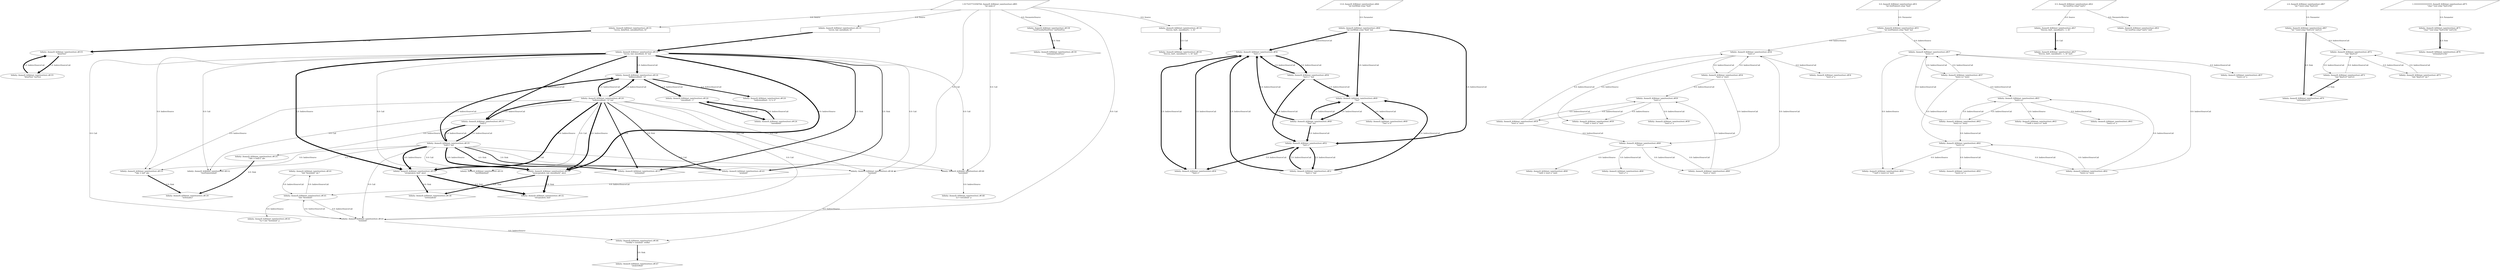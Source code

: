 digraph TaintDot {
	nodesep = 1.5
	ranksep = 1.5
	"Infinity: /home/D_K/BA/net_taint/test/test.c#141 
\"(int *)test(buf)\" int *" -> "Infinity: /home/D_K/BA/net_taint/test/test.c#141 
\"(int *)test(buf)\"" [label = "0.0: IndirectSourceCall", penwidth = 1.0]
	"1.9175257731958764: /home/D_K/BA/net_taint/test/test.c#85 
\"int main ()\"" [shape = parallelogram]
	"Infinity: /home/D_K/BA/net_taint/test/test.c#56 
\"buf++\"" -> "Infinity: /home/D_K/BA/net_taint/test/test.c#56 
\"*buf++\"" [label = "5.0: IndirectSourceCall", penwidth = 6.0]
	"Infinity: /home/D_K/BA/net_taint/test/test.c#138 
\"strlen(abcd)\"" [shape = diamond]
	"Infinity: /home/D_K/BA/net_taint/test/test.c#39 
\"* buf1 = test1.x\" buf1"
	"Infinity: /home/D_K/BA/net_taint/test/test.c#141 
\"test(buf)\"" -> "Infinity: /home/D_K/BA/net_taint/test/test.c#146 
\"*retBuf = test(buf)\" retBuf" [label = "0.0: IndirectSource", penwidth = 1.0]
	"1.9175257731958764: /home/D_K/BA/net_taint/test/test.c#85 
\"int main ()\"" -> "Infinity: /home/D_K/BA/net_taint/test/test.c#141 
\"test(buf)\"" [label = "0.0: Call", penwidth = 1.0]
	"Infinity: /home/D_K/BA/net_taint/test/test.c#52 
\"buf++\" buf" -> "Infinity: /home/D_K/BA/net_taint/test/test.c#52 
\"buf++\"" [label = "5.0: IndirectSourceCall", penwidth = 6.0]
	"Infinity: /home/D_K/BA/net_taint/test/test.c#141 
\"(int *)test(buf)\" int *"
	"Infinity: /home/D_K/BA/net_taint/test/test.c#124 
\"buf[sizeof(buf) - 1]\"" -> "Infinity: /home/D_K/BA/net_taint/test/test.c#124 
\"buf[sizeof(buf) - 1] != 0\"" [label = "4.0: IndirectSourceCall", penwidth = 5.0]
	"Infinity: /home/D_K/BA/net_taint/test/test.c#124 
\"buf[sizeof(buf) - 1]\" buf" -> "Infinity: /home/D_K/BA/net_taint/test/test.c#124 
\"buf[sizeof(buf) - 1]\"" [label = "5.0: IndirectSourceCall", penwidth = 6.0]
	"Infinity: /home/D_K/BA/net_taint/test/test.c#141 
\"*p = (int *)test(buf)\" p"
	"Infinity: /home/D_K/BA/net_taint/test/test.c#31 
\"int testPointers (char *buf)\" buf" -> "Infinity: /home/D_K/BA/net_taint/test/test.c#34 
\"test1.x\"" [label = "0.0: IndirectSource", penwidth = 1.0]
	"Infinity: /home/D_K/BA/net_taint/test/test.c#148 
\"test2(buf)\""
	"Infinity: /home/D_K/BA/net_taint/test/test.c#150 
\"testWhile(buf)\"" [shape = plain]
	"Infinity: /home/D_K/BA/net_taint/test/test.c#124 
\"buf[sizeof(buf) - 1]\" buf" -> "Infinity: /home/D_K/BA/net_taint/test/test.c#152 
\"testPointers(buf)\"" [label = "0.0: Call", penwidth = 1.0]
	"Infinity: /home/D_K/BA/net_taint/test/test.c#37 
\"test2->x\" test2" -> "Infinity: /home/D_K/BA/net_taint/test/test.c#37 
\"test2->x\"" [label = "0.0: IndirectSourceCall", penwidth = 1.0]
	"Infinity: /home/D_K/BA/net_taint/test/test.c#124 
\"buf[sizeof(buf) - 1]\"" -> "Infinity: /home/D_K/BA/net_taint/test/test.c#124 
\"buf[sizeof(buf) - 1]\" buf" [label = "5.0: IndirectSourceCall", penwidth = 6.0]
	"Infinity: /home/D_K/BA/net_taint/test/test.c#37 
\"test2->x\" x"
	"Infinity: /home/D_K/BA/net_taint/test/test.c#148 
\"test2(buf)\"" -> "Infinity: /home/D_K/BA/net_taint/test/test.c#148 
\"p = test2(buf)\" p" [label = "0.0: IndirectSource", penwidth = 1.0]
	"Infinity: /home/D_K/BA/net_taint/test/test.c#34 
\"test1.x\" test1" -> "Infinity: /home/D_K/BA/net_taint/test/test.c#34 
\"test1.x\"" [label = "0.0: IndirectSourceCall", penwidth = 1.0]
	"Infinity: /home/D_K/BA/net_taint/test/test.c#40 
\"test1.z\" test1" -> "Infinity: /home/D_K/BA/net_taint/test/test.c#34 
\"test1.x\"" [label = "0.0: IndirectSourceCall", penwidth = 1.0]
	"Infinity: /home/D_K/BA/net_taint/test/test.c#40 
\"test1.z\"" -> "Infinity: /home/D_K/BA/net_taint/test/test.c#40 
\"test1.z\" z" [label = "0.0: IndirectSourceCall", penwidth = 1.0]
	"Infinity: /home/D_K/BA/net_taint/test/test.c#132 
\"strcpy(abcd, buf)\"" [shape = diamond]
	"Infinity: /home/D_K/BA/net_taint/test/test.c#135 
\"buf[1]\" buf" -> "Infinity: /home/D_K/BA/net_taint/test/test.c#148 
\"test2(buf)\"" [label = "0.0: Call", penwidth = 1.0]
	"Infinity: /home/D_K/BA/net_taint/test/test.c#27 
\"frecv(s, buf1, sizeof(buf1) - 1, 0)\"" -> "Infinity: /home/D_K/BA/net_taint/test/test.c#27 
\"frecv(s, buf1, sizeof(buf1) - 1, 0)\" buf1" [label = "5.0: Call", penwidth = 6.0]
	"Infinity: /home/D_K/BA/net_taint/test/test.c#146 
\"test(buf)\"" [shape = plain]
	"Infinity: /home/D_K/BA/net_taint/test/test.c#52 
\"buf++\" buf" -> "Infinity: /home/D_K/BA/net_taint/test/test.c#49 
\"*buf\"" [label = "5.0: IndirectSourceCall", penwidth = 6.0]
	"Infinity: /home/D_K/BA/net_taint/test/test.c#34 
\"test1.x\" test1"
	"0.5: /home/D_K/BA/net_taint/test/test.c#22 
\"int testProc (char* buf1)\"" [shape = parallelogram]
	"Infinity: /home/D_K/BA/net_taint/test/test.c#37 
\"test2->x\"" -> "Infinity: /home/D_K/BA/net_taint/test/test.c#42 
\"* buf3 = test2->x\" buf3" [label = "0.0: IndirectSource", penwidth = 1.0]
	"Infinity: /home/D_K/BA/net_taint/test/test.c#67 
\"int * test2 (char *buf123)\" buf123" -> "Infinity: /home/D_K/BA/net_taint/test/test.c#70 
\"strlen(buf123)\"" [label = "4.0: Sink", penwidth = 5.0]
	"Infinity: /home/D_K/BA/net_taint/test/test.c#52 
\"buf++\"" -> "Infinity: /home/D_K/BA/net_taint/test/test.c#52 
\"buf++\" buf" [label = "5.0: IndirectSourceCall", penwidth = 6.0]
	"Infinity: /home/D_K/BA/net_taint/test/test.c#155 
\"recv(s, &bufTest, sizeof(bufTest), 0)\"" [shape = house]
	"Infinity: /home/D_K/BA/net_taint/test/test.c#39 
\"test1.x\" test1" -> "Infinity: /home/D_K/BA/net_taint/test/test.c#34 
\"test1.x\"" [label = "0.0: IndirectSourceCall", penwidth = 1.0]
	"Infinity: /home/D_K/BA/net_taint/test/test.c#52 
\"buf++\" buf"
	"Infinity: /home/D_K/BA/net_taint/test/test.c#39 
\"test1.x\"" -> "Infinity: /home/D_K/BA/net_taint/test/test.c#39 
\"test1.x\" x" [label = "0.0: IndirectSourceCall", penwidth = 1.0]
	"Infinity: /home/D_K/BA/net_taint/test/test.c#158 
\"testProc(bufTestProc)\" bufTestProc" -> "Infinity: /home/D_K/BA/net_taint/test/test.c#159 
\"strlen(bufTestProc)\"" [label = "4.0: Sink", penwidth = 5.0]
	"1.9175257731958764: /home/D_K/BA/net_taint/test/test.c#85 
\"int main ()\"" -> "Infinity: /home/D_K/BA/net_taint/test/test.c#119 
\"recv(s, buf, sizeof(buf), 0)\"" [label = "0.0: Source", penwidth = 1.0]
	"Infinity: /home/D_K/BA/net_taint/test/test.c#46 
\"int testWhile (char *buf)\" buf"
	"Infinity: /home/D_K/BA/net_taint/test/test.c#46 
\"int testWhile (char *buf)\" buf" -> "Infinity: /home/D_K/BA/net_taint/test/test.c#52 
\"buf++\"" [label = "5.0: IndirectSourceCall", penwidth = 6.0]
	"Infinity: /home/D_K/BA/net_taint/test/test.c#141 
\"(int *)test(buf)\"" -> "Infinity: /home/D_K/BA/net_taint/test/test.c#141 
\"*p = (int *)test(buf)\" p" [label = "0.0: IndirectSource", penwidth = 1.0]
	"Infinity: /home/D_K/BA/net_taint/test/test.c#135 
\"buf[1]\"" -> "Infinity: /home/D_K/BA/net_taint/test/test.c#135 
\"buf[1]\" buf" [label = "5.0: IndirectSourceCall", penwidth = 6.0]
	"1.3333333333333333: /home/D_K/BA/net_taint/test/test.c#75 
\"char * test (char *buf1234)\"" -> "Infinity: /home/D_K/BA/net_taint/test/test.c#75 
\"char * test (char *buf1234)\" buf1234" [label = "0.0: Parameter", penwidth = 1.0]
	"Infinity: /home/D_K/BA/net_taint/test/test.c#116 
\"frecv(s, buf1, sizeof(buf1) - 1, 0)\"" -> "Infinity: /home/D_K/BA/net_taint/test/test.c#116 
\"frecv(s, buf1, sizeof(buf1) - 1, 0)\" buf1" [label = "5.0: Call", penwidth = 6.0]
	"0.0: /home/D_K/BA/net_taint/test/test.c#31 
\"int testPointers (char *buf)\"" -> "Infinity: /home/D_K/BA/net_taint/test/test.c#31 
\"int testPointers (char *buf)\" buf" [label = "0.0: Parameter", penwidth = 1.0]
	"Infinity: /home/D_K/BA/net_taint/test/test.c#31 
\"int testPointers (char *buf)\" buf"
	"Infinity: /home/D_K/BA/net_taint/test/test.c#37 
\"test2->x\" test2" -> "Infinity: /home/D_K/BA/net_taint/test/test.c#42 
\"test2->x\"" [label = "0.0: IndirectSourceCall", penwidth = 1.0]
	"Infinity: /home/D_K/BA/net_taint/test/test.c#37 
\"test2->x\""
	"Infinity: /home/D_K/BA/net_taint/test/test.c#40 
\"test1.z\" z"
	"Infinity: /home/D_K/BA/net_taint/test/test.c#39 
\"test1.x\"" -> "Infinity: /home/D_K/BA/net_taint/test/test.c#39 
\"test1.x\" test1" [label = "0.0: IndirectSourceCall", penwidth = 1.0]
	"Infinity: /home/D_K/BA/net_taint/test/test.c#135 
\"buf[1]\""
	"Infinity: /home/D_K/BA/net_taint/test/test.c#56 
\"*buf++\"" -> "Infinity: /home/D_K/BA/net_taint/test/test.c#56 
\"buf++\"" [label = "5.0: IndirectSourceCall", penwidth = 6.0]
	"Infinity: /home/D_K/BA/net_taint/test/test.c#119 
\"recv(s, buf, sizeof(buf), 0)\" buf" -> "Infinity: /home/D_K/BA/net_taint/test/test.c#132 
\"strcpy(abcd, buf)\" abcd" [label = "6.0: IndirectSource", penwidth = 7.0]
	"Infinity: /home/D_K/BA/net_taint/test/test.c#75 
\"char * test (char *buf1234)\" buf1234"
	"0.5: /home/D_K/BA/net_taint/test/test.c#22 
\"int testProc (char* buf1)\"" -> "Infinity: /home/D_K/BA/net_taint/test/test.c#27 
\"frecv(s, buf1, sizeof(buf1) - 1, 0)\"" [label = "0.0: Source", penwidth = 1.0]
	"0.5: /home/D_K/BA/net_taint/test/test.c#22 
\"int testProc (char* buf1)\"" -> "Infinity: /home/D_K/BA/net_taint/test/test.c#22 
\"int testProc (char* buf1)\" buf1" [label = "0.0: ParameterReverse", penwidth = 1.0]
	"1.9175257731958764: /home/D_K/BA/net_taint/test/test.c#85 
\"int main ()\"" -> "Infinity: /home/D_K/BA/net_taint/test/test.c#146 
\"test(buf)\"" [label = "0.0: Call", penwidth = 1.0]
	"Infinity: /home/D_K/BA/net_taint/test/test.c#39 
\"test1.x\" test1"
	"Infinity: /home/D_K/BA/net_taint/test/test.c#40 
\"test1.z\""
	"0.0: /home/D_K/BA/net_taint/test/test.c#31 
\"int testPointers (char *buf)\"" [shape = parallelogram]
	"13.0: /home/D_K/BA/net_taint/test/test.c#46 
\"int testWhile (char *buf)\"" [shape = parallelogram]
	"Infinity: /home/D_K/BA/net_taint/test/test.c#72 
\"(int *)buf123\""
	"Infinity: /home/D_K/BA/net_taint/test/test.c#148 
\"p = test2(buf)\" p"
	"Infinity: /home/D_K/BA/net_taint/test/test.c#42 
\"test2->x\" test2"
	"Infinity: /home/D_K/BA/net_taint/test/test.c#43 
\"test2->z\""
	"Infinity: /home/D_K/BA/net_taint/test/test.c#146 
\"*retBuf = test(buf)\" retBuf" -> "Infinity: /home/D_K/BA/net_taint/test/test.c#147 
\"atoi(retBuf)\"" [label = "3.0: Sink", penwidth = 4.0]
	"Infinity: /home/D_K/BA/net_taint/test/test.c#119 
\"recv(s, buf, sizeof(buf), 0)\" buf" -> "Infinity: /home/D_K/BA/net_taint/test/test.c#152 
\"testPointers(buf)\"" [label = "0.0: Call", penwidth = 1.0]
	"Infinity: /home/D_K/BA/net_taint/test/test.c#124 
\"buf[sizeof(buf) - 1]\" buf" -> "Infinity: /home/D_K/BA/net_taint/test/test.c#148 
\"test2(buf)\"" [label = "0.0: Call", penwidth = 1.0]
	"Infinity: /home/D_K/BA/net_taint/test/test.c#124 
\"sizeof(buf)\"" -> "Infinity: /home/D_K/BA/net_taint/test/test.c#124 
\"sizeof(buf) - 1\"" [label = "5.0: IndirectSourceCall", penwidth = 6.0]
	"Infinity: /home/D_K/BA/net_taint/test/test.c#40 
\"* buf2 = test1.z\" buf2"
	"Infinity: /home/D_K/BA/net_taint/test/test.c#27 
\"frecv(s, buf1, sizeof(buf1) - 1, 0)\"" [shape = house]
	"Infinity: /home/D_K/BA/net_taint/test/test.c#43 
\"test2->z\"" -> "Infinity: /home/D_K/BA/net_taint/test/test.c#43 
\"* buf4 = test2->z\" buf4" [label = "0.0: IndirectSource", penwidth = 1.0]
	"Infinity: /home/D_K/BA/net_taint/test/test.c#135 
\"buf[1]\" buf" -> "Infinity: /home/D_K/BA/net_taint/test/test.c#137 
\"strlen(buf)\"" [label = "4.0: Sink", penwidth = 5.0]
	"Infinity: /home/D_K/BA/net_taint/test/test.c#130 
\"memcpy(abcd, buf, sizeof(buf))\" abcd" -> "Infinity: /home/D_K/BA/net_taint/test/test.c#138 
\"strlen(abcd)\"" [label = "4.0: Sink", penwidth = 5.0]
	"Infinity: /home/D_K/BA/net_taint/test/test.c#119 
\"recv(s, buf, sizeof(buf), 0)\" buf" -> "Infinity: /home/D_K/BA/net_taint/test/test.c#133 
\"*abc = buf\" abc" [label = "0.0: IndirectSource", penwidth = 1.0]
	"Infinity: /home/D_K/BA/net_taint/test/test.c#119 
\"recv(s, buf, sizeof(buf), 0)\" buf" -> "Infinity: /home/D_K/BA/net_taint/test/test.c#150 
\"testWhile(buf)\"" [label = "0.0: Call", penwidth = 1.0]
	"Infinity: /home/D_K/BA/net_taint/test/test.c#56 
\"buf++\" buf" -> "Infinity: /home/D_K/BA/net_taint/test/test.c#49 
\"*buf\"" [label = "5.0: IndirectSourceCall", penwidth = 6.0]
	"Infinity: /home/D_K/BA/net_taint/test/test.c#42 
\"test2->x\"" -> "Infinity: /home/D_K/BA/net_taint/test/test.c#42 
\"test2->x\" x" [label = "0.0: IndirectSourceCall", penwidth = 1.0]
	"Infinity: /home/D_K/BA/net_taint/test/test.c#34 
\"test1.x\"" -> "Infinity: /home/D_K/BA/net_taint/test/test.c#34 
\"test1.x\" x" [label = "0.0: IndirectSourceCall", penwidth = 1.0]
	"Infinity: /home/D_K/BA/net_taint/test/test.c#119 
\"recv(s, buf, sizeof(buf), 0)\" buf" -> "Infinity: /home/D_K/BA/net_taint/test/test.c#146 
\"test(buf)\"" [label = "0.0: Call", penwidth = 1.0]
	"Infinity: /home/D_K/BA/net_taint/test/test.c#72 
\"(int *)buf123\" buf123"
	"Infinity: /home/D_K/BA/net_taint/test/test.c#34 
\"test1.x\" x"
	"Infinity: /home/D_K/BA/net_taint/test/test.c#56 
\"buf++\""
	"Infinity: /home/D_K/BA/net_taint/test/test.c#124 
\"buf[sizeof(buf) - 1]\" buf" -> "Infinity: /home/D_K/BA/net_taint/test/test.c#150 
\"testWhile(buf)\"" [label = "0.0: Call", penwidth = 1.0]
	"Infinity: /home/D_K/BA/net_taint/test/test.c#135 
\"buf[1]\" buf" -> "Infinity: /home/D_K/BA/net_taint/test/test.c#150 
\"testWhile(buf)\"" [label = "0.0: Call", penwidth = 1.0]
	"Infinity: /home/D_K/BA/net_taint/test/test.c#49 
\"*buf\"" -> "Infinity: /home/D_K/BA/net_taint/test/test.c#49 
\"*buf\" buf" [label = "5.0: IndirectSourceCall", penwidth = 6.0]
	"Infinity: /home/D_K/BA/net_taint/test/test.c#135 
\"buf[1]\" buf" -> "Infinity: /home/D_K/BA/net_taint/test/test.c#133 
\"*abc = buf\" abc" [label = "0.0: IndirectSource", penwidth = 1.0]
	"Infinity: /home/D_K/BA/net_taint/test/test.c#155 
\"&bufTest\"" -> "Infinity: /home/D_K/BA/net_taint/test/test.c#155 
\"&bufTest\" bufTest" [label = "5.0: IndirectSourceCall", penwidth = 6.0]
	"2.0: /home/D_K/BA/net_taint/test/test.c#67 
\"int * test2 (char *buf123)\"" -> "Infinity: /home/D_K/BA/net_taint/test/test.c#67 
\"int * test2 (char *buf123)\" buf123" [label = "0.0: Parameter", penwidth = 1.0]
	"Infinity: /home/D_K/BA/net_taint/test/test.c#39 
\"test1.x\" test1" -> "Infinity: /home/D_K/BA/net_taint/test/test.c#40 
\"test1.z\"" [label = "0.0: IndirectSourceCall", penwidth = 1.0]
	"Infinity: /home/D_K/BA/net_taint/test/test.c#133 
\"*abc = buf\" abc" -> "Infinity: /home/D_K/BA/net_taint/test/test.c#139 
\"strlen(abc)\"" [label = "4.0: Sink", penwidth = 5.0]
	"Infinity: /home/D_K/BA/net_taint/test/test.c#137 
\"strlen(buf)\"" [shape = diamond]
	"Infinity: /home/D_K/BA/net_taint/test/test.c#119 
\"recv(s, buf, sizeof(buf), 0)\"" -> "Infinity: /home/D_K/BA/net_taint/test/test.c#119 
\"recv(s, buf, sizeof(buf), 0)\" buf" [label = "5.0: Call", penwidth = 6.0]
	"Infinity: /home/D_K/BA/net_taint/test/test.c#139 
\"strlen(abc)\"" [shape = diamond]
	"Infinity: /home/D_K/BA/net_taint/test/test.c#72 
\"(int *)buf123\"" -> "Infinity: /home/D_K/BA/net_taint/test/test.c#72 
\"(int *)buf123\" int *" [label = "0.0: IndirectSourceCall", penwidth = 1.0]
	"Infinity: /home/D_K/BA/net_taint/test/test.c#40 
\"test1.z\" test1" -> "Infinity: /home/D_K/BA/net_taint/test/test.c#40 
\"test1.z\"" [label = "0.0: IndirectSourceCall", penwidth = 1.0]
	"Infinity: /home/D_K/BA/net_taint/test/test.c#132 
\"strcpy(abcd, buf)\" abcd" -> "Infinity: /home/D_K/BA/net_taint/test/test.c#132 
\"strcpy(abcd, buf)\"" [label = "6.0: Sink", penwidth = 7.0]
	"Infinity: /home/D_K/BA/net_taint/test/test.c#43 
\"test2->z\"" -> "Infinity: /home/D_K/BA/net_taint/test/test.c#43 
\"test2->z\" test2" [label = "0.0: IndirectSourceCall", penwidth = 1.0]
	"Infinity: /home/D_K/BA/net_taint/test/test.c#119 
\"recv(s, buf, sizeof(buf), 0)\" buf" -> "Infinity: /home/D_K/BA/net_taint/test/test.c#124 
\"buf[sizeof(buf) - 1]\"" [label = "5.0: IndirectSourceCall", penwidth = 6.0]
	"Infinity: /home/D_K/BA/net_taint/test/test.c#119 
\"recv(s, buf, sizeof(buf), 0)\" buf" -> "Infinity: /home/D_K/BA/net_taint/test/test.c#137 
\"strlen(buf)\"" [label = "4.0: Sink", penwidth = 5.0]
	"Infinity: /home/D_K/BA/net_taint/test/test.c#42 
\"test2->x\"" -> "Infinity: /home/D_K/BA/net_taint/test/test.c#42 
\"* buf3 = test2->x\" buf3" [label = "0.0: IndirectSource", penwidth = 1.0]
	"Infinity: /home/D_K/BA/net_taint/test/test.c#146 
\"test(buf)\"" -> "Infinity: /home/D_K/BA/net_taint/test/test.c#146 
\"*retBuf = test(buf)\" retBuf" [label = "0.0: IndirectSource", penwidth = 1.0]
	"Infinity: /home/D_K/BA/net_taint/test/test.c#75 
\"char * test (char *buf1234)\" buf1234" -> "Infinity: /home/D_K/BA/net_taint/test/test.c#78 
\"strlen(buf1234)\"" [label = "4.0: Sink", penwidth = 5.0]
	"1.3333333333333333: /home/D_K/BA/net_taint/test/test.c#75 
\"char * test (char *buf1234)\"" [shape = parallelogram]
	"Infinity: /home/D_K/BA/net_taint/test/test.c#116 
\"frecv(s, buf1, sizeof(buf1) - 1, 0)\" buf1"
	"Infinity: /home/D_K/BA/net_taint/test/test.c#52 
\"buf++\"" -> "Infinity: /home/D_K/BA/net_taint/test/test.c#56 
\"*buf++\"" [label = "5.0: IndirectSourceCall", penwidth = 6.0]
	"Infinity: /home/D_K/BA/net_taint/test/test.c#40 
\"test1.z\" test1"
	"Infinity: /home/D_K/BA/net_taint/test/test.c#135 
\"buf[1]\" buf" -> "Infinity: /home/D_K/BA/net_taint/test/test.c#152 
\"testPointers(buf)\"" [label = "0.0: Call", penwidth = 1.0]
	"Infinity: /home/D_K/BA/net_taint/test/test.c#135 
\"buf[1]\" buf" -> "Infinity: /home/D_K/BA/net_taint/test/test.c#124 
\"buf[sizeof(buf) - 1]\"" [label = "5.0: IndirectSourceCall", penwidth = 6.0]
	"Infinity: /home/D_K/BA/net_taint/test/test.c#56 
\"*buf++\""
	"Infinity: /home/D_K/BA/net_taint/test/test.c#49 
\"*buf != 0\""
	"Infinity: /home/D_K/BA/net_taint/test/test.c#124 
\"buf[sizeof(buf) - 1]\" buf" -> "Infinity: /home/D_K/BA/net_taint/test/test.c#146 
\"test(buf)\"" [label = "0.0: Call", penwidth = 1.0]
	"Infinity: /home/D_K/BA/net_taint/test/test.c#49 
\"*buf\" buf" -> "Infinity: /home/D_K/BA/net_taint/test/test.c#56 
\"buf++\"" [label = "5.0: IndirectSourceCall", penwidth = 6.0]
	"Infinity: /home/D_K/BA/net_taint/test/test.c#37 
\"test2->x\"" -> "Infinity: /home/D_K/BA/net_taint/test/test.c#37 
\"test2->x\" test2" [label = "0.0: IndirectSourceCall", penwidth = 1.0]
	"1.9175257731958764: /home/D_K/BA/net_taint/test/test.c#85 
\"int main ()\"" -> "Infinity: /home/D_K/BA/net_taint/test/test.c#148 
\"test2(buf)\"" [label = "0.0: Call", penwidth = 1.0]
	"1.9175257731958764: /home/D_K/BA/net_taint/test/test.c#85 
\"int main ()\"" -> "Infinity: /home/D_K/BA/net_taint/test/test.c#158 
\"testProc(bufTestProc)\" bufTestProc" [label = "0.0: ParameterSource", penwidth = 1.0]
	"Infinity: /home/D_K/BA/net_taint/test/test.c#49 
\"*buf\" buf" -> "Infinity: /home/D_K/BA/net_taint/test/test.c#52 
\"buf++\"" [label = "5.0: IndirectSourceCall", penwidth = 6.0]
	"Infinity: /home/D_K/BA/net_taint/test/test.c#52 
\"buf++\""
	"Infinity: /home/D_K/BA/net_taint/test/test.c#22 
\"int testProc (char* buf1)\" buf1"
	"Infinity: /home/D_K/BA/net_taint/test/test.c#132 
\"strcpy(abcd, buf)\" abcd" -> "Infinity: /home/D_K/BA/net_taint/test/test.c#138 
\"strlen(abcd)\"" [label = "4.0: Sink", penwidth = 5.0]
	"Infinity: /home/D_K/BA/net_taint/test/test.c#56 
\"buf++\" buf"
	"1.9175257731958764: /home/D_K/BA/net_taint/test/test.c#85 
\"int main ()\"" -> "Infinity: /home/D_K/BA/net_taint/test/test.c#116 
\"frecv(s, buf1, sizeof(buf1) - 1, 0)\"" [label = "0.0: Source", penwidth = 1.0]
	"Infinity: /home/D_K/BA/net_taint/test/test.c#124 
\"buf[sizeof(buf) - 1]\"" -> "Infinity: /home/D_K/BA/net_taint/test/test.c#124 
\"sizeof(buf) - 1\"" [label = "5.0: IndirectSourceCall", penwidth = 6.0]
	"Infinity: /home/D_K/BA/net_taint/test/test.c#43 
\"test2->z\" test2"
	"Infinity: /home/D_K/BA/net_taint/test/test.c#141 
\"(int *)test(buf)\"" -> "Infinity: /home/D_K/BA/net_taint/test/test.c#141 
\"(int *)test(buf)\" int *" [label = "0.0: IndirectSourceCall", penwidth = 1.0]
	"Infinity: /home/D_K/BA/net_taint/test/test.c#146 
\"*retBuf = test(buf)\" retBuf"
	"Infinity: /home/D_K/BA/net_taint/test/test.c#148 
\"test2(buf)\"" [shape = plain]
	"Infinity: /home/D_K/BA/net_taint/test/test.c#56 
\"buf++\"" -> "Infinity: /home/D_K/BA/net_taint/test/test.c#56 
\"buf++\" buf" [label = "5.0: IndirectSourceCall", penwidth = 6.0]
	"Infinity: /home/D_K/BA/net_taint/test/test.c#39 
\"test1.x\"" -> "Infinity: /home/D_K/BA/net_taint/test/test.c#39 
\"* buf1 = test1.x\" buf1" [label = "0.0: IndirectSource", penwidth = 1.0]
	"Infinity: /home/D_K/BA/net_taint/test/test.c#40 
\"test1.z\"" -> "Infinity: /home/D_K/BA/net_taint/test/test.c#40 
\"test1.z\" test1" [label = "0.0: IndirectSourceCall", penwidth = 1.0]
	"Infinity: /home/D_K/BA/net_taint/test/test.c#135 
\"*abc = buf[1]\" abc"
	"Infinity: /home/D_K/BA/net_taint/test/test.c#124 
\"sizeof(buf)\""
	"Infinity: /home/D_K/BA/net_taint/test/test.c#78 
\"strlen(buf1234)\"" [shape = diamond]
	"Infinity: /home/D_K/BA/net_taint/test/test.c#37 
\"test2->x\" test2" -> "Infinity: /home/D_K/BA/net_taint/test/test.c#43 
\"test2->z\"" [label = "0.0: IndirectSourceCall", penwidth = 1.0]
	"Infinity: /home/D_K/BA/net_taint/test/test.c#119 
\"recv(s, buf, sizeof(buf), 0)\" buf" -> "Infinity: /home/D_K/BA/net_taint/test/test.c#141 
\"test(buf)\"" [label = "0.0: Call", penwidth = 1.0]
	"Infinity: /home/D_K/BA/net_taint/test/test.c#34 
\"test1.x\" test1" -> "Infinity: /home/D_K/BA/net_taint/test/test.c#40 
\"test1.z\"" [label = "0.0: IndirectSourceCall", penwidth = 1.0]
	"2.0: /home/D_K/BA/net_taint/test/test.c#67 
\"int * test2 (char *buf123)\"" [shape = parallelogram]
	"Infinity: /home/D_K/BA/net_taint/test/test.c#119 
\"recv(s, buf, sizeof(buf), 0)\" buf"
	"Infinity: /home/D_K/BA/net_taint/test/test.c#43 
\"test2->z\"" -> "Infinity: /home/D_K/BA/net_taint/test/test.c#43 
\"test2->z\" z" [label = "0.0: IndirectSourceCall", penwidth = 1.0]
	"Infinity: /home/D_K/BA/net_taint/test/test.c#119 
\"recv(s, buf, sizeof(buf), 0)\" buf" -> "Infinity: /home/D_K/BA/net_taint/test/test.c#143 
\"atoi(buf)\"" [label = "3.0: Sink", penwidth = 4.0]
	"Infinity: /home/D_K/BA/net_taint/test/test.c#135 
\"buf[1]\" buf" -> "Infinity: /home/D_K/BA/net_taint/test/test.c#130 
\"memcpy(abcd, buf, sizeof(buf))\" abcd" [label = "6.0: IndirectSource", penwidth = 7.0]
	"Infinity: /home/D_K/BA/net_taint/test/test.c#42 
\"test2->x\""
	"Infinity: /home/D_K/BA/net_taint/test/test.c#39 
\"test1.x\" x"
	"Infinity: /home/D_K/BA/net_taint/test/test.c#152 
\"testPointers(buf)\"" [shape = plain]
	"Infinity: /home/D_K/BA/net_taint/test/test.c#141 
\"(int *)test(buf)\"" -> "Infinity: /home/D_K/BA/net_taint/test/test.c#141 
\"test(buf)\"" [label = "0.0: IndirectSourceCall", penwidth = 1.0]
	"Infinity: /home/D_K/BA/net_taint/test/test.c#130 
\"memcpy(abcd, buf, sizeof(buf))\" abcd"
	"Infinity: /home/D_K/BA/net_taint/test/test.c#124 
\"buf[sizeof(buf) - 1] != 0\""
	"Infinity: /home/D_K/BA/net_taint/test/test.c#135 
\"buf[1]\" buf" -> "Infinity: /home/D_K/BA/net_taint/test/test.c#146 
\"test(buf)\"" [label = "0.0: Call", penwidth = 1.0]
	"Infinity: /home/D_K/BA/net_taint/test/test.c#124 
\"buf[sizeof(buf) - 1]\" buf" -> "Infinity: /home/D_K/BA/net_taint/test/test.c#137 
\"strlen(buf)\"" [label = "4.0: Sink", penwidth = 5.0]
	"Infinity: /home/D_K/BA/net_taint/test/test.c#72 
\"(int *)buf123\" buf123" -> "Infinity: /home/D_K/BA/net_taint/test/test.c#72 
\"(int *)buf123\"" [label = "0.0: IndirectSourceCall", penwidth = 1.0]
	"Infinity: /home/D_K/BA/net_taint/test/test.c#141 
\"test(buf)\""
	"Infinity: /home/D_K/BA/net_taint/test/test.c#67 
\"int * test2 (char *buf123)\" buf123" -> "Infinity: /home/D_K/BA/net_taint/test/test.c#72 
\"(int *)buf123\"" [label = "0.0: IndirectSourceCall", penwidth = 1.0]
	"Infinity: /home/D_K/BA/net_taint/test/test.c#34 
\"test1.x\""
	"Infinity: /home/D_K/BA/net_taint/test/test.c#72 
\"(int *)buf123\"" -> "Infinity: /home/D_K/BA/net_taint/test/test.c#72 
\"(int *)buf123\" buf123" [label = "0.0: IndirectSourceCall", penwidth = 1.0]
	"Infinity: /home/D_K/BA/net_taint/test/test.c#49 
\"*buf\""
	"Infinity: /home/D_K/BA/net_taint/test/test.c#124 
\"buf[sizeof(buf) - 1]\" buf" -> "Infinity: /home/D_K/BA/net_taint/test/test.c#133 
\"*abc = buf\" abc" [label = "0.0: IndirectSource", penwidth = 1.0]
	"Infinity: /home/D_K/BA/net_taint/test/test.c#130 
\"memcpy(abcd, buf, sizeof(buf))\" abcd" -> "Infinity: /home/D_K/BA/net_taint/test/test.c#132 
\"strcpy(abcd, buf)\"" [label = "6.0: Sink", penwidth = 7.0]
	"Infinity: /home/D_K/BA/net_taint/test/test.c#49 
\"*buf\" buf"
	"Infinity: /home/D_K/BA/net_taint/test/test.c#72 
\"(int *)buf123\" buf123" -> "Infinity: /home/D_K/BA/net_taint/test/test.c#70 
\"strlen(buf123)\"" [label = "4.0: Sink", penwidth = 5.0]
	"Infinity: /home/D_K/BA/net_taint/test/test.c#46 
\"int testWhile (char *buf)\" buf" -> "Infinity: /home/D_K/BA/net_taint/test/test.c#56 
\"buf++\"" [label = "5.0: IndirectSourceCall", penwidth = 6.0]
	"Infinity: /home/D_K/BA/net_taint/test/test.c#133 
\"*abc = buf\" abc"
	"Infinity: /home/D_K/BA/net_taint/test/test.c#135 
\"buf[1]\" buf" -> "Infinity: /home/D_K/BA/net_taint/test/test.c#143 
\"atoi(buf)\"" [label = "3.0: Sink", penwidth = 4.0]
	"Infinity: /home/D_K/BA/net_taint/test/test.c#124 
\"buf[sizeof(buf) - 1]\" buf" -> "Infinity: /home/D_K/BA/net_taint/test/test.c#135 
\"buf[1]\"" [label = "5.0: IndirectSourceCall", penwidth = 6.0]
	"Infinity: /home/D_K/BA/net_taint/test/test.c#39 
\"test1.x\""
	"Infinity: /home/D_K/BA/net_taint/test/test.c#52 
\"buf++\" buf" -> "Infinity: /home/D_K/BA/net_taint/test/test.c#56 
\"buf++\"" [label = "5.0: IndirectSourceCall", penwidth = 6.0]
	"Infinity: /home/D_K/BA/net_taint/test/test.c#159 
\"strlen(bufTestProc)\"" [shape = diamond]
	"Infinity: /home/D_K/BA/net_taint/test/test.c#141 
\"test(buf)\"" [shape = plain]
	"Infinity: /home/D_K/BA/net_taint/test/test.c#135 
\"buf[1]\" buf" -> "Infinity: /home/D_K/BA/net_taint/test/test.c#135 
\"buf[1]\"" [label = "5.0: IndirectSourceCall", penwidth = 6.0]
	"Infinity: /home/D_K/BA/net_taint/test/test.c#43 
\"test2->z\" test2" -> "Infinity: /home/D_K/BA/net_taint/test/test.c#43 
\"test2->z\"" [label = "0.0: IndirectSourceCall", penwidth = 1.0]
	"13.0: /home/D_K/BA/net_taint/test/test.c#46 
\"int testWhile (char *buf)\"" -> "Infinity: /home/D_K/BA/net_taint/test/test.c#46 
\"int testWhile (char *buf)\" buf" [label = "0.0: Parameter", penwidth = 1.0]
	"Infinity: /home/D_K/BA/net_taint/test/test.c#37 
\"test2->x\"" -> "Infinity: /home/D_K/BA/net_taint/test/test.c#37 
\"test2->x\" x" [label = "0.0: IndirectSourceCall", penwidth = 1.0]
	"Infinity: /home/D_K/BA/net_taint/test/test.c#124 
\"buf[sizeof(buf) - 1]\" buf"
	"Infinity: /home/D_K/BA/net_taint/test/test.c#155 
\"&bufTest\" bufTest"
	"Infinity: /home/D_K/BA/net_taint/test/test.c#43 
\"test2->z\" z"
	"Infinity: /home/D_K/BA/net_taint/test/test.c#124 
\"buf[sizeof(buf) - 1]\""
	"Infinity: /home/D_K/BA/net_taint/test/test.c#135 
\"*abc = buf[1]\" abc" -> "Infinity: /home/D_K/BA/net_taint/test/test.c#139 
\"strlen(abc)\"" [label = "4.0: Sink", penwidth = 5.0]
	"Infinity: /home/D_K/BA/net_taint/test/test.c#42 
\"test2->x\" test2" -> "Infinity: /home/D_K/BA/net_taint/test/test.c#42 
\"test2->x\"" [label = "0.0: IndirectSourceCall", penwidth = 1.0]
	"Infinity: /home/D_K/BA/net_taint/test/test.c#40 
\"test1.z\"" -> "Infinity: /home/D_K/BA/net_taint/test/test.c#40 
\"* buf2 = test1.z\" buf2" [label = "0.0: IndirectSource", penwidth = 1.0]
	"Infinity: /home/D_K/BA/net_taint/test/test.c#43 
\"test2->z\" test2" -> "Infinity: /home/D_K/BA/net_taint/test/test.c#42 
\"test2->x\"" [label = "0.0: IndirectSourceCall", penwidth = 1.0]
	"Infinity: /home/D_K/BA/net_taint/test/test.c#135 
\"buf[1]\"" -> "Infinity: /home/D_K/BA/net_taint/test/test.c#135 
\"*abc = buf[1]\" abc" [label = "0.0: IndirectSource", penwidth = 1.0]
	"1.9175257731958764: /home/D_K/BA/net_taint/test/test.c#85 
\"int main ()\"" -> "Infinity: /home/D_K/BA/net_taint/test/test.c#155 
\"recv(s, &bufTest, sizeof(bufTest), 0)\"" [label = "0.0: Source", penwidth = 1.0]
	"Infinity: /home/D_K/BA/net_taint/test/test.c#42 
\"test2->x\" x"
	"Infinity: /home/D_K/BA/net_taint/test/test.c#146 
\"test(buf)\"" -> "Infinity: /home/D_K/BA/net_taint/test/test.c#141 
\"(int *)test(buf)\"" [label = "0.0: IndirectSourceCall", penwidth = 1.0]
	"Infinity: /home/D_K/BA/net_taint/test/test.c#143 
\"atoi(buf)\"" [shape = diamond]
	"Infinity: /home/D_K/BA/net_taint/test/test.c#119 
\"recv(s, buf, sizeof(buf), 0)\" buf" -> "Infinity: /home/D_K/BA/net_taint/test/test.c#135 
\"buf[1]\"" [label = "5.0: IndirectSourceCall", penwidth = 6.0]
	"Infinity: /home/D_K/BA/net_taint/test/test.c#124 
\"buf[sizeof(buf) - 1]\" buf" -> "Infinity: /home/D_K/BA/net_taint/test/test.c#141 
\"test(buf)\"" [label = "0.0: Call", penwidth = 1.0]
	"Infinity: /home/D_K/BA/net_taint/test/test.c#72 
\"(int *)buf123\" int *"
	"Infinity: /home/D_K/BA/net_taint/test/test.c#124 
\"sizeof(buf) - 1\"" -> "Infinity: /home/D_K/BA/net_taint/test/test.c#124 
\"sizeof(buf)\"" [label = "5.0: IndirectSourceCall", penwidth = 6.0]
	"Infinity: /home/D_K/BA/net_taint/test/test.c#119 
\"recv(s, buf, sizeof(buf), 0)\"" [shape = house]
	"Infinity: /home/D_K/BA/net_taint/test/test.c#34 
\"test1.x\"" -> "Infinity: /home/D_K/BA/net_taint/test/test.c#34 
\"test1.x\" test1" [label = "0.0: IndirectSourceCall", penwidth = 1.0]
	"Infinity: /home/D_K/BA/net_taint/test/test.c#37 
\"test2->x\" test2"
	"Infinity: /home/D_K/BA/net_taint/test/test.c#72 
\"(int *)buf123\" int *" -> "Infinity: /home/D_K/BA/net_taint/test/test.c#72 
\"(int *)buf123\"" [label = "0.0: IndirectSourceCall", penwidth = 1.0]
	"Infinity: /home/D_K/BA/net_taint/test/test.c#67 
\"int * test2 (char *buf123)\" buf123"
	"Infinity: /home/D_K/BA/net_taint/test/test.c#40 
\"test1.z\" test1" -> "Infinity: /home/D_K/BA/net_taint/test/test.c#39 
\"test1.x\"" [label = "0.0: IndirectSourceCall", penwidth = 1.0]
	"Infinity: /home/D_K/BA/net_taint/test/test.c#43 
\"test2->z\" test2" -> "Infinity: /home/D_K/BA/net_taint/test/test.c#37 
\"test2->x\"" [label = "0.0: IndirectSourceCall", penwidth = 1.0]
	"Infinity: /home/D_K/BA/net_taint/test/test.c#141 
\"test(buf)\"" -> "Infinity: /home/D_K/BA/net_taint/test/test.c#141 
\"(int *)test(buf)\"" [label = "0.0: IndirectSourceCall", penwidth = 1.0]
	"Infinity: /home/D_K/BA/net_taint/test/test.c#155 
\"recv(s, &bufTest, sizeof(bufTest), 0)\"" -> "Infinity: /home/D_K/BA/net_taint/test/test.c#155 
\"&bufTest\"" [label = "5.0: Call", penwidth = 6.0]
	"Infinity: /home/D_K/BA/net_taint/test/test.c#27 
\"frecv(s, buf1, sizeof(buf1) - 1, 0)\" buf1"
	"Infinity: /home/D_K/BA/net_taint/test/test.c#119 
\"recv(s, buf, sizeof(buf), 0)\" buf" -> "Infinity: /home/D_K/BA/net_taint/test/test.c#148 
\"test2(buf)\"" [label = "0.0: Call", penwidth = 1.0]
	"Infinity: /home/D_K/BA/net_taint/test/test.c#155 
\"&bufTest\" bufTest" -> "Infinity: /home/D_K/BA/net_taint/test/test.c#155 
\"&bufTest\"" [label = "5.0: IndirectSourceCall", penwidth = 6.0]
	"Infinity: /home/D_K/BA/net_taint/test/test.c#124 
\"buf[sizeof(buf) - 1]\" buf" -> "Infinity: /home/D_K/BA/net_taint/test/test.c#143 
\"atoi(buf)\"" [label = "3.0: Sink", penwidth = 4.0]
	"Infinity: /home/D_K/BA/net_taint/test/test.c#43 
\"* buf4 = test2->z\" buf4"
	"Infinity: /home/D_K/BA/net_taint/test/test.c#56 
\"buf++\" buf" -> "Infinity: /home/D_K/BA/net_taint/test/test.c#56 
\"buf++\"" [label = "5.0: IndirectSourceCall", penwidth = 6.0]
	"Infinity: /home/D_K/BA/net_taint/test/test.c#124 
\"sizeof(buf) - 1\""
	"Infinity: /home/D_K/BA/net_taint/test/test.c#147 
\"atoi(retBuf)\"" [shape = diamond]
	"Infinity: /home/D_K/BA/net_taint/test/test.c#42 
\"test2->x\"" -> "Infinity: /home/D_K/BA/net_taint/test/test.c#42 
\"test2->x\" test2" [label = "0.0: IndirectSourceCall", penwidth = 1.0]
	"Infinity: /home/D_K/BA/net_taint/test/test.c#155 
\"&bufTest\""
	"Infinity: /home/D_K/BA/net_taint/test/test.c#42 
\"* buf3 = test2->x\" buf3"
	"Infinity: /home/D_K/BA/net_taint/test/test.c#135 
\"buf[1]\" buf"
	"Infinity: /home/D_K/BA/net_taint/test/test.c#116 
\"frecv(s, buf1, sizeof(buf1) - 1, 0)\"" [shape = house]
	"Infinity: /home/D_K/BA/net_taint/test/test.c#158 
\"testProc(bufTestProc)\" bufTestProc"
	"Infinity: /home/D_K/BA/net_taint/test/test.c#34 
\"test1.x\" test1" -> "Infinity: /home/D_K/BA/net_taint/test/test.c#39 
\"test1.x\"" [label = "0.0: IndirectSourceCall", penwidth = 1.0]
	"Infinity: /home/D_K/BA/net_taint/test/test.c#46 
\"int testWhile (char *buf)\" buf" -> "Infinity: /home/D_K/BA/net_taint/test/test.c#49 
\"*buf\"" [label = "5.0: IndirectSourceCall", penwidth = 6.0]
	"Infinity: /home/D_K/BA/net_taint/test/test.c#132 
\"strcpy(abcd, buf)\" abcd"
	"Infinity: /home/D_K/BA/net_taint/test/test.c#42 
\"test2->x\" test2" -> "Infinity: /home/D_K/BA/net_taint/test/test.c#37 
\"test2->x\"" [label = "0.0: IndirectSourceCall", penwidth = 1.0]
	"Infinity: /home/D_K/BA/net_taint/test/test.c#119 
\"recv(s, buf, sizeof(buf), 0)\" buf" -> "Infinity: /home/D_K/BA/net_taint/test/test.c#130 
\"memcpy(abcd, buf, sizeof(buf))\" abcd" [label = "6.0: IndirectSource", penwidth = 7.0]
	"Infinity: /home/D_K/BA/net_taint/test/test.c#31 
\"int testPointers (char *buf)\" buf" -> "Infinity: /home/D_K/BA/net_taint/test/test.c#37 
\"test2->x\"" [label = "0.0: IndirectSource", penwidth = 1.0]
	"Infinity: /home/D_K/BA/net_taint/test/test.c#141 
\"(int *)test(buf)\""
	"Infinity: /home/D_K/BA/net_taint/test/test.c#70 
\"strlen(buf123)\"" [shape = diamond]
	"Infinity: /home/D_K/BA/net_taint/test/test.c#39 
\"test1.x\" test1" -> "Infinity: /home/D_K/BA/net_taint/test/test.c#39 
\"test1.x\"" [label = "0.0: IndirectSourceCall", penwidth = 1.0]
	"Infinity: /home/D_K/BA/net_taint/test/test.c#49 
\"*buf\" buf" -> "Infinity: /home/D_K/BA/net_taint/test/test.c#49 
\"*buf\"" [label = "5.0: IndirectSourceCall", penwidth = 6.0]
	"Infinity: /home/D_K/BA/net_taint/test/test.c#34 
\"test1.x\"" -> "Infinity: /home/D_K/BA/net_taint/test/test.c#39 
\"* buf1 = test1.x\" buf1" [label = "0.0: IndirectSource", penwidth = 1.0]
	"Infinity: /home/D_K/BA/net_taint/test/test.c#56 
\"buf++\" buf" -> "Infinity: /home/D_K/BA/net_taint/test/test.c#52 
\"buf++\"" [label = "5.0: IndirectSourceCall", penwidth = 6.0]
	"Infinity: /home/D_K/BA/net_taint/test/test.c#42 
\"test2->x\" test2" -> "Infinity: /home/D_K/BA/net_taint/test/test.c#43 
\"test2->z\"" [label = "0.0: IndirectSourceCall", penwidth = 1.0]
	"Infinity: /home/D_K/BA/net_taint/test/test.c#135 
\"buf[1]\" buf" -> "Infinity: /home/D_K/BA/net_taint/test/test.c#132 
\"strcpy(abcd, buf)\" abcd" [label = "6.0: IndirectSource", penwidth = 7.0]
	"Infinity: /home/D_K/BA/net_taint/test/test.c#146 
\"test(buf)\""
	"Infinity: /home/D_K/BA/net_taint/test/test.c#135 
\"buf[1]\" buf" -> "Infinity: /home/D_K/BA/net_taint/test/test.c#141 
\"test(buf)\"" [label = "0.0: Call", penwidth = 1.0]
	"Infinity: /home/D_K/BA/net_taint/test/test.c#49 
\"*buf\"" -> "Infinity: /home/D_K/BA/net_taint/test/test.c#49 
\"*buf != 0\"" [label = "4.0: IndirectSourceCall", penwidth = 5.0]
	"Infinity: /home/D_K/BA/net_taint/test/test.c#124 
\"buf[sizeof(buf) - 1]\" buf" -> "Infinity: /home/D_K/BA/net_taint/test/test.c#132 
\"strcpy(abcd, buf)\" abcd" [label = "6.0: IndirectSource", penwidth = 7.0]
	"Infinity: /home/D_K/BA/net_taint/test/test.c#124 
\"buf[sizeof(buf) - 1]\" buf" -> "Infinity: /home/D_K/BA/net_taint/test/test.c#130 
\"memcpy(abcd, buf, sizeof(buf))\" abcd" [label = "6.0: IndirectSource", penwidth = 7.0]
}